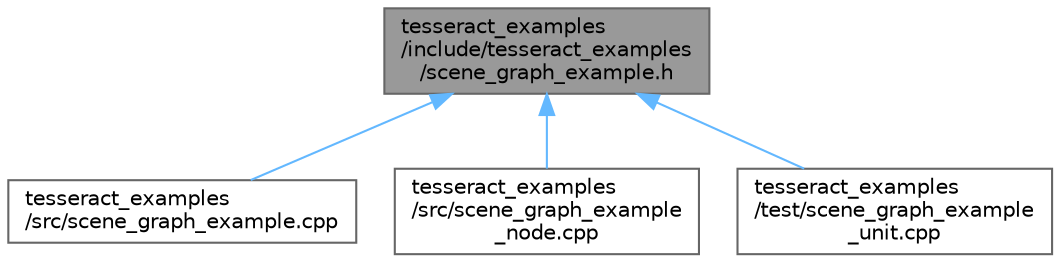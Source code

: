 digraph "tesseract_examples/include/tesseract_examples/scene_graph_example.h"
{
 // LATEX_PDF_SIZE
  bgcolor="transparent";
  edge [fontname=Helvetica,fontsize=10,labelfontname=Helvetica,labelfontsize=10];
  node [fontname=Helvetica,fontsize=10,shape=box,height=0.2,width=0.4];
  Node1 [label="tesseract_examples\l/include/tesseract_examples\l/scene_graph_example.h",height=0.2,width=0.4,color="gray40", fillcolor="grey60", style="filled", fontcolor="black",tooltip="This example initializes 2 robots from a URDF. It then reattaches one of the robots to the end effect..."];
  Node1 -> Node2 [dir="back",color="steelblue1",style="solid"];
  Node2 [label="tesseract_examples\l/src/scene_graph_example.cpp",height=0.2,width=0.4,color="grey40", fillcolor="white", style="filled",URL="$d1/db2/scene__graph__example_8cpp.html",tooltip="scene_graph_example implementation"];
  Node1 -> Node3 [dir="back",color="steelblue1",style="solid"];
  Node3 [label="tesseract_examples\l/src/scene_graph_example\l_node.cpp",height=0.2,width=0.4,color="grey40", fillcolor="white", style="filled",URL="$d2/dbd/scene__graph__example__node_8cpp.html",tooltip="Demonstrates manipulating the scene graph with a robot picking up another robot."];
  Node1 -> Node4 [dir="back",color="steelblue1",style="solid"];
  Node4 [label="tesseract_examples\l/test/scene_graph_example\l_unit.cpp",height=0.2,width=0.4,color="grey40", fillcolor="white", style="filled",URL="$db/d44/scene__graph__example__unit_8cpp.html",tooltip="Runs the scene_graph_example."];
}
